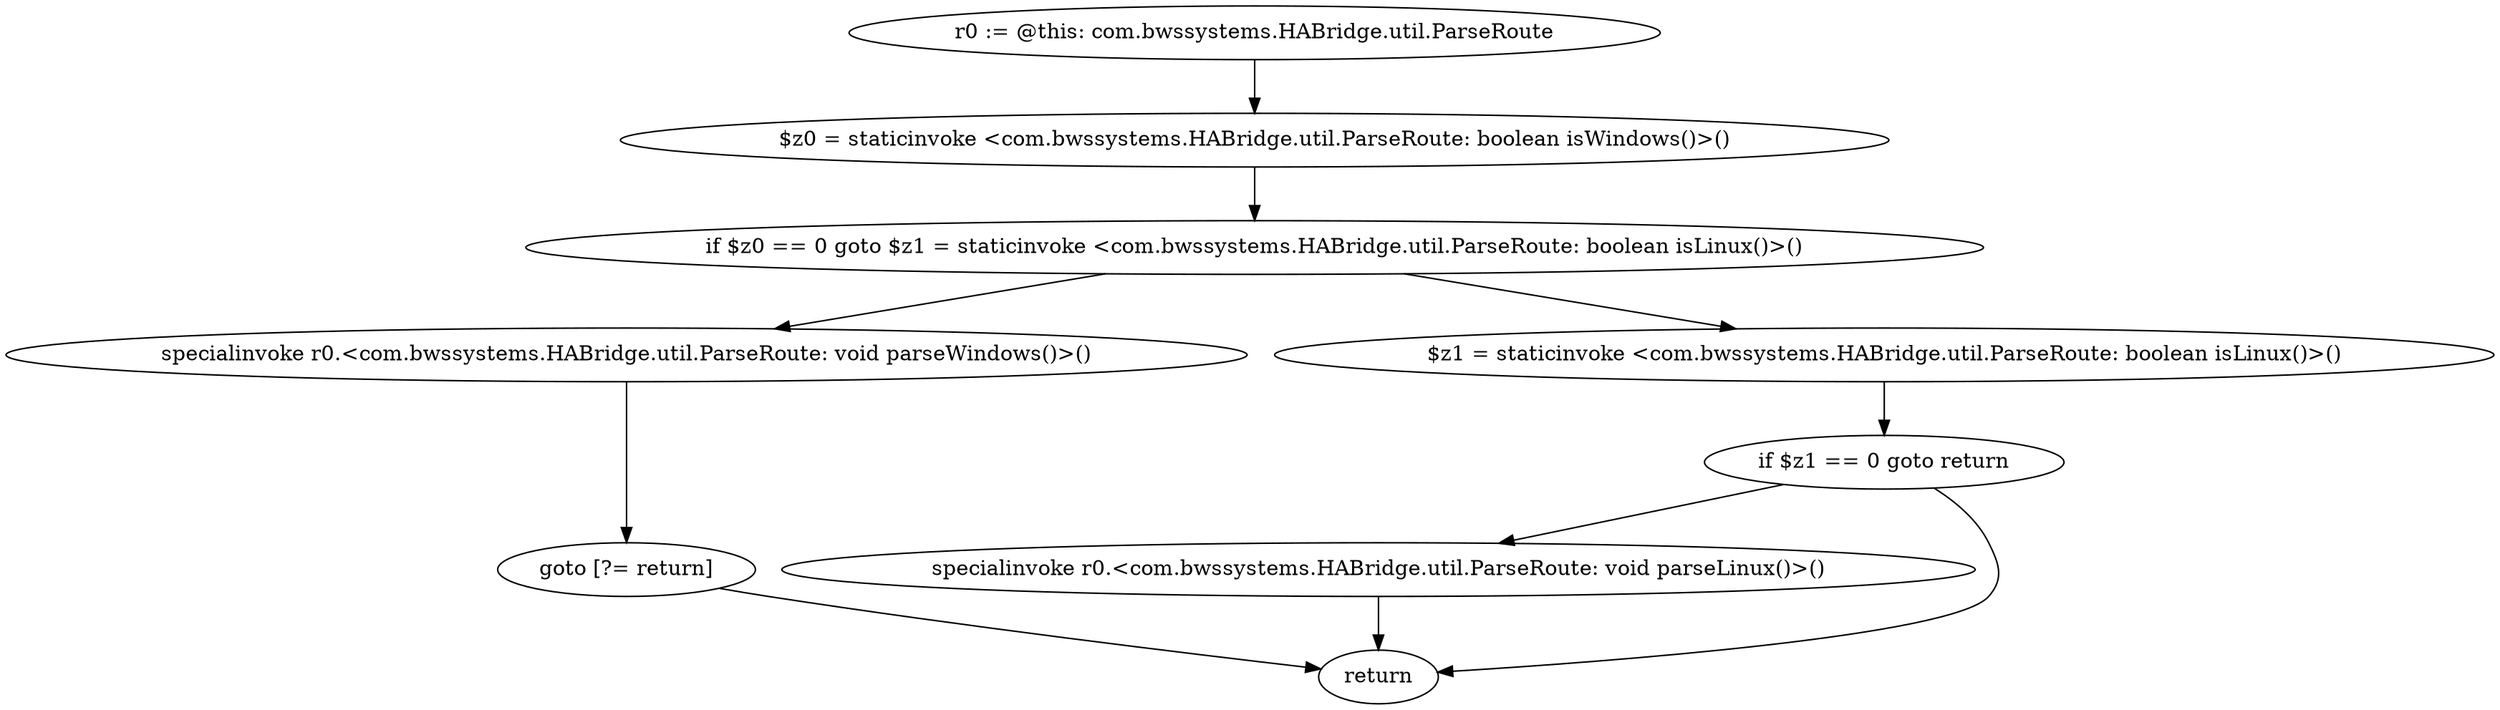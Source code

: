 digraph "unitGraph" {
    "r0 := @this: com.bwssystems.HABridge.util.ParseRoute"
    "$z0 = staticinvoke <com.bwssystems.HABridge.util.ParseRoute: boolean isWindows()>()"
    "if $z0 == 0 goto $z1 = staticinvoke <com.bwssystems.HABridge.util.ParseRoute: boolean isLinux()>()"
    "specialinvoke r0.<com.bwssystems.HABridge.util.ParseRoute: void parseWindows()>()"
    "goto [?= return]"
    "$z1 = staticinvoke <com.bwssystems.HABridge.util.ParseRoute: boolean isLinux()>()"
    "if $z1 == 0 goto return"
    "specialinvoke r0.<com.bwssystems.HABridge.util.ParseRoute: void parseLinux()>()"
    "return"
    "r0 := @this: com.bwssystems.HABridge.util.ParseRoute"->"$z0 = staticinvoke <com.bwssystems.HABridge.util.ParseRoute: boolean isWindows()>()";
    "$z0 = staticinvoke <com.bwssystems.HABridge.util.ParseRoute: boolean isWindows()>()"->"if $z0 == 0 goto $z1 = staticinvoke <com.bwssystems.HABridge.util.ParseRoute: boolean isLinux()>()";
    "if $z0 == 0 goto $z1 = staticinvoke <com.bwssystems.HABridge.util.ParseRoute: boolean isLinux()>()"->"specialinvoke r0.<com.bwssystems.HABridge.util.ParseRoute: void parseWindows()>()";
    "if $z0 == 0 goto $z1 = staticinvoke <com.bwssystems.HABridge.util.ParseRoute: boolean isLinux()>()"->"$z1 = staticinvoke <com.bwssystems.HABridge.util.ParseRoute: boolean isLinux()>()";
    "specialinvoke r0.<com.bwssystems.HABridge.util.ParseRoute: void parseWindows()>()"->"goto [?= return]";
    "goto [?= return]"->"return";
    "$z1 = staticinvoke <com.bwssystems.HABridge.util.ParseRoute: boolean isLinux()>()"->"if $z1 == 0 goto return";
    "if $z1 == 0 goto return"->"specialinvoke r0.<com.bwssystems.HABridge.util.ParseRoute: void parseLinux()>()";
    "if $z1 == 0 goto return"->"return";
    "specialinvoke r0.<com.bwssystems.HABridge.util.ParseRoute: void parseLinux()>()"->"return";
}
